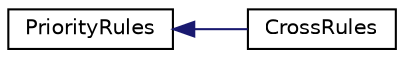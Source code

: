 digraph "Graficzna hierarchia klas"
{
  edge [fontname="Helvetica",fontsize="10",labelfontname="Helvetica",labelfontsize="10"];
  node [fontname="Helvetica",fontsize="10",shape=record];
  rankdir="LR";
  Node1 [label="PriorityRules",height=0.2,width=0.4,color="black", fillcolor="white", style="filled",URL="$class_priority_rules.html",tooltip="Klasa bazowa dla CrossRules. Dwustopniowa herarchia klas umożliwia późniejszy rozwój. Np. dodanie sygnalizacji świetlnej."];
  Node1 -> Node2 [dir="back",color="midnightblue",fontsize="10",style="solid",fontname="Helvetica"];
  Node2 [label="CrossRules",height=0.2,width=0.4,color="black", fillcolor="white", style="filled",URL="$class_cross_rules.html",tooltip="Klasa podająca informacje o pierwszeństwie przejazdu."];
}
